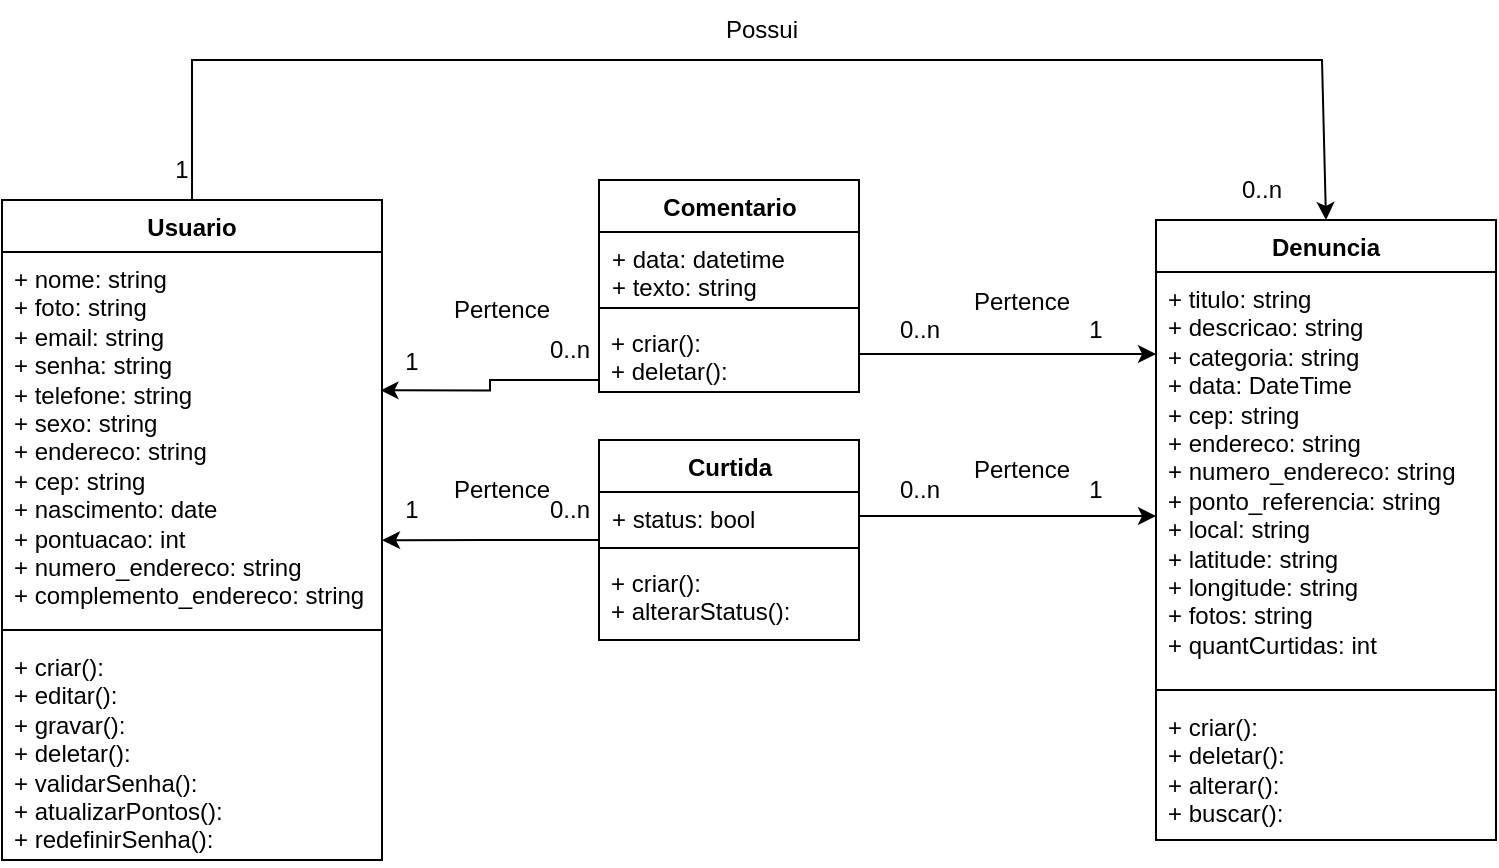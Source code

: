<mxfile version="24.7.10">
  <diagram name="Página-1" id="W2fYoFBv34-ngirz7-jS">
    <mxGraphModel dx="874" dy="460" grid="1" gridSize="10" guides="1" tooltips="1" connect="1" arrows="1" fold="1" page="1" pageScale="1" pageWidth="827" pageHeight="1169" math="0" shadow="0">
      <root>
        <mxCell id="0" />
        <mxCell id="1" parent="0" />
        <mxCell id="zbudu3bVPltrXmr59WI3-1" value="Usuario" style="swimlane;fontStyle=1;align=center;verticalAlign=top;childLayout=stackLayout;horizontal=1;startSize=26;horizontalStack=0;resizeParent=1;resizeParentMax=0;resizeLast=0;collapsible=1;marginBottom=0;whiteSpace=wrap;html=1;" vertex="1" parent="1">
          <mxGeometry x="40" y="140" width="190" height="330" as="geometry">
            <mxRectangle x="40" y="120" width="80" height="30" as="alternateBounds" />
          </mxGeometry>
        </mxCell>
        <mxCell id="zbudu3bVPltrXmr59WI3-2" value="&lt;span style=&quot;text-wrap: nowrap;&quot;&gt;+ nome: string&lt;/span&gt;&lt;br style=&quot;padding: 0px; margin: 0px; text-wrap: nowrap;&quot;&gt;&lt;span style=&quot;text-wrap: nowrap;&quot;&gt;+ foto: string&lt;/span&gt;&lt;br style=&quot;padding: 0px; margin: 0px; text-wrap: nowrap;&quot;&gt;&lt;span style=&quot;text-wrap: nowrap;&quot;&gt;+ email: string&lt;/span&gt;&lt;br style=&quot;padding: 0px; margin: 0px; text-wrap: nowrap;&quot;&gt;&lt;span style=&quot;text-wrap: nowrap;&quot;&gt;+ senha: string&lt;/span&gt;&lt;br style=&quot;padding: 0px; margin: 0px; text-wrap: nowrap;&quot;&gt;&lt;span style=&quot;text-wrap: nowrap;&quot;&gt;+ telefone: string&lt;/span&gt;&lt;br style=&quot;padding: 0px; margin: 0px; text-wrap: nowrap;&quot;&gt;&lt;span style=&quot;text-wrap: nowrap;&quot;&gt;+ sexo: string&lt;/span&gt;&lt;br style=&quot;padding: 0px; margin: 0px; text-wrap: nowrap;&quot;&gt;&lt;span style=&quot;text-wrap: nowrap;&quot;&gt;+ endereco: string&lt;/span&gt;&lt;br style=&quot;padding: 0px; margin: 0px; text-wrap: nowrap;&quot;&gt;&lt;span style=&quot;text-wrap: nowrap;&quot;&gt;+ cep: string&lt;/span&gt;&lt;br style=&quot;padding: 0px; margin: 0px; text-wrap: nowrap;&quot;&gt;&lt;span style=&quot;text-wrap: nowrap;&quot;&gt;+ nascimento: date&lt;/span&gt;&lt;br style=&quot;padding: 0px; margin: 0px; text-wrap: nowrap;&quot;&gt;&lt;span style=&quot;text-wrap: nowrap;&quot;&gt;+ pontuacao: int&lt;/span&gt;&lt;div&gt;&lt;span style=&quot;text-wrap: nowrap;&quot;&gt;+ numero_endereco: string&lt;/span&gt;&lt;span style=&quot;text-wrap: nowrap;&quot;&gt;&lt;br&gt;&lt;/span&gt;&lt;/div&gt;&lt;div&gt;&lt;span style=&quot;text-wrap: nowrap;&quot;&gt;+ complemento_endereco: string&lt;/span&gt;&lt;span style=&quot;text-wrap: nowrap;&quot;&gt;&lt;br&gt;&lt;/span&gt;&lt;/div&gt;" style="text;strokeColor=none;fillColor=none;align=left;verticalAlign=top;spacingLeft=4;spacingRight=4;overflow=hidden;rotatable=0;points=[[0,0.5],[1,0.5]];portConstraint=eastwest;whiteSpace=wrap;html=1;" vertex="1" parent="zbudu3bVPltrXmr59WI3-1">
          <mxGeometry y="26" width="190" height="184" as="geometry" />
        </mxCell>
        <mxCell id="zbudu3bVPltrXmr59WI3-3" value="" style="line;strokeWidth=1;fillColor=none;align=left;verticalAlign=middle;spacingTop=-1;spacingLeft=3;spacingRight=3;rotatable=0;labelPosition=right;points=[];portConstraint=eastwest;strokeColor=inherit;" vertex="1" parent="zbudu3bVPltrXmr59WI3-1">
          <mxGeometry y="210" width="190" height="10" as="geometry" />
        </mxCell>
        <mxCell id="zbudu3bVPltrXmr59WI3-4" value="&lt;span style=&quot;text-wrap: nowrap;&quot;&gt;+ criar():&lt;/span&gt;&lt;br style=&quot;padding: 0px; margin: 0px; text-wrap: nowrap;&quot;&gt;&lt;span style=&quot;text-wrap: nowrap;&quot;&gt;+ editar():&amp;nbsp;&lt;/span&gt;&lt;br style=&quot;padding: 0px; margin: 0px; text-wrap: nowrap;&quot;&gt;&lt;span style=&quot;text-wrap: nowrap;&quot;&gt;+ gravar():&lt;/span&gt;&lt;br style=&quot;padding: 0px; margin: 0px; text-wrap: nowrap;&quot;&gt;&lt;span style=&quot;text-wrap: nowrap;&quot;&gt;+ deletar():&amp;nbsp;&lt;/span&gt;&lt;br style=&quot;padding: 0px; margin: 0px; text-wrap: nowrap;&quot;&gt;&lt;span style=&quot;text-wrap: nowrap;&quot;&gt;+ validarSenha():&lt;/span&gt;&lt;br style=&quot;padding: 0px; margin: 0px; text-wrap: nowrap;&quot;&gt;&lt;span style=&quot;text-wrap: nowrap;&quot;&gt;+ atualizarPontos():&lt;/span&gt;&lt;br&gt;&lt;div&gt;&lt;span style=&quot;text-wrap: nowrap;&quot;&gt;+ redefinirSenha():&lt;/span&gt;&lt;span style=&quot;text-wrap: nowrap;&quot;&gt;&lt;br&gt;&lt;/span&gt;&lt;/div&gt;" style="text;strokeColor=none;fillColor=none;align=left;verticalAlign=top;spacingLeft=4;spacingRight=4;overflow=hidden;rotatable=0;points=[[0,0.5],[1,0.5]];portConstraint=eastwest;whiteSpace=wrap;html=1;" vertex="1" parent="zbudu3bVPltrXmr59WI3-1">
          <mxGeometry y="220" width="190" height="110" as="geometry" />
        </mxCell>
        <mxCell id="zbudu3bVPltrXmr59WI3-5" value="Denuncia" style="swimlane;fontStyle=1;align=center;verticalAlign=top;childLayout=stackLayout;horizontal=1;startSize=26;horizontalStack=0;resizeParent=1;resizeParentMax=0;resizeLast=0;collapsible=1;marginBottom=0;whiteSpace=wrap;html=1;" vertex="1" parent="1">
          <mxGeometry x="617" y="150" width="170" height="310" as="geometry" />
        </mxCell>
        <mxCell id="zbudu3bVPltrXmr59WI3-6" value="&lt;div&gt;&lt;span style=&quot;text-wrap: nowrap;&quot;&gt;+ titulo: string&lt;/span&gt;&lt;br style=&quot;padding: 0px; margin: 0px; text-wrap: nowrap;&quot;&gt;&lt;span style=&quot;text-wrap: nowrap;&quot;&gt;+ descricao: string&lt;/span&gt;&lt;br style=&quot;padding: 0px; margin: 0px; text-wrap: nowrap;&quot;&gt;&lt;span style=&quot;text-wrap: nowrap;&quot;&gt;+ categoria: string&lt;/span&gt;&lt;br style=&quot;padding: 0px; margin: 0px; text-wrap: nowrap;&quot;&gt;&lt;span style=&quot;text-wrap: nowrap;&quot;&gt;+ data: DateTime&lt;/span&gt;&lt;/div&gt;&lt;div&gt;+&amp;nbsp;&lt;span style=&quot;text-wrap: nowrap; background-color: initial;&quot;&gt;cep: string&lt;/span&gt;&lt;/div&gt;&lt;div&gt;&lt;span style=&quot;text-wrap: nowrap;&quot;&gt;+ endereco: string&lt;/span&gt;&lt;br style=&quot;text-wrap: nowrap;&quot;&gt;&lt;span style=&quot;text-wrap: nowrap;&quot;&gt;+ numero_endereco: string&lt;/span&gt;&lt;/div&gt;&lt;div&gt;&lt;span style=&quot;text-wrap: nowrap;&quot;&gt;+&amp;nbsp;&lt;/span&gt;&lt;span style=&quot;text-wrap: nowrap; background-color: initial;&quot;&gt;ponto_referencia: string&lt;/span&gt;&lt;div style=&quot;text-wrap: nowrap;&quot;&gt;&lt;/div&gt;&lt;span style=&quot;text-wrap: nowrap;&quot;&gt;+ local: string&lt;/span&gt;&lt;br style=&quot;padding: 0px; margin: 0px; text-wrap: nowrap;&quot;&gt;&lt;span style=&quot;text-wrap: nowrap;&quot;&gt;+ latitude: string&lt;/span&gt;&lt;br style=&quot;padding: 0px; margin: 0px; text-wrap: nowrap;&quot;&gt;&lt;span style=&quot;text-wrap: nowrap;&quot;&gt;+ longitude: string&lt;/span&gt;&lt;br style=&quot;padding: 0px; margin: 0px; text-wrap: nowrap;&quot;&gt;&lt;span style=&quot;text-wrap: nowrap;&quot;&gt;+ fotos: string&lt;/span&gt;&lt;br style=&quot;padding: 0px; margin: 0px; text-wrap: nowrap;&quot;&gt;&lt;span style=&quot;text-wrap: nowrap;&quot;&gt;+ quantCurtidas: int&lt;/span&gt;&lt;br&gt;&lt;/div&gt;" style="text;strokeColor=none;fillColor=none;align=left;verticalAlign=top;spacingLeft=4;spacingRight=4;overflow=hidden;rotatable=0;points=[[0,0.5],[1,0.5]];portConstraint=eastwest;whiteSpace=wrap;html=1;" vertex="1" parent="zbudu3bVPltrXmr59WI3-5">
          <mxGeometry y="26" width="170" height="204" as="geometry" />
        </mxCell>
        <mxCell id="zbudu3bVPltrXmr59WI3-7" value="" style="line;strokeWidth=1;fillColor=none;align=left;verticalAlign=middle;spacingTop=-1;spacingLeft=3;spacingRight=3;rotatable=0;labelPosition=right;points=[];portConstraint=eastwest;strokeColor=inherit;" vertex="1" parent="zbudu3bVPltrXmr59WI3-5">
          <mxGeometry y="230" width="170" height="10" as="geometry" />
        </mxCell>
        <mxCell id="zbudu3bVPltrXmr59WI3-8" value="+ criar():&amp;nbsp;&lt;br style=&quot;padding: 0px; margin: 0px;&quot;&gt;&lt;span style=&quot;&quot;&gt;+ deletar():&amp;nbsp;&lt;/span&gt;&lt;br style=&quot;padding: 0px; margin: 0px;&quot;&gt;+ alterar():&lt;br&gt;+ buscar():&lt;span style=&quot;&quot;&gt;&amp;nbsp;&lt;/span&gt;&lt;br style=&quot;padding: 0px; margin: 0px;&quot;&gt;" style="text;strokeColor=none;fillColor=none;align=left;verticalAlign=top;spacingLeft=4;spacingRight=4;overflow=hidden;rotatable=0;points=[[0,0.5],[1,0.5]];portConstraint=eastwest;whiteSpace=wrap;html=1;" vertex="1" parent="zbudu3bVPltrXmr59WI3-5">
          <mxGeometry y="240" width="170" height="70" as="geometry" />
        </mxCell>
        <mxCell id="zbudu3bVPltrXmr59WI3-9" value="Comentario" style="swimlane;fontStyle=1;align=center;verticalAlign=top;childLayout=stackLayout;horizontal=1;startSize=26;horizontalStack=0;resizeParent=1;resizeParentMax=0;resizeLast=0;collapsible=1;marginBottom=0;whiteSpace=wrap;html=1;" vertex="1" parent="1">
          <mxGeometry x="338.5" y="130" width="130" height="106" as="geometry" />
        </mxCell>
        <mxCell id="zbudu3bVPltrXmr59WI3-10" value="+ data: datetime&lt;br&gt;+ texto: string" style="text;strokeColor=none;fillColor=none;align=left;verticalAlign=top;spacingLeft=4;spacingRight=4;overflow=hidden;rotatable=0;points=[[0,0.5],[1,0.5]];portConstraint=eastwest;whiteSpace=wrap;html=1;" vertex="1" parent="zbudu3bVPltrXmr59WI3-9">
          <mxGeometry y="26" width="130" height="34" as="geometry" />
        </mxCell>
        <mxCell id="zbudu3bVPltrXmr59WI3-11" value="" style="line;strokeWidth=1;fillColor=none;align=left;verticalAlign=middle;spacingTop=-1;spacingLeft=3;spacingRight=3;rotatable=0;labelPosition=right;points=[];portConstraint=eastwest;strokeColor=inherit;" vertex="1" parent="zbudu3bVPltrXmr59WI3-9">
          <mxGeometry y="60" width="130" height="8" as="geometry" />
        </mxCell>
        <mxCell id="zbudu3bVPltrXmr59WI3-12" value="+ criar():&#xa;+ deletar(): " style="text;align=left;verticalAlign=top;spacingLeft=4;spacingRight=4;overflow=hidden;rotatable=0;points=[[0,0.5],[1,0.5]];portConstraint=eastwest;" vertex="1" parent="zbudu3bVPltrXmr59WI3-9">
          <mxGeometry y="68" width="130" height="38" as="geometry" />
        </mxCell>
        <mxCell id="zbudu3bVPltrXmr59WI3-13" value="1" style="text;html=1;align=center;verticalAlign=middle;whiteSpace=wrap;rounded=0;" vertex="1" parent="1">
          <mxGeometry x="557" y="190" width="60" height="30" as="geometry" />
        </mxCell>
        <mxCell id="zbudu3bVPltrXmr59WI3-14" value="0..n" style="text;html=1;align=center;verticalAlign=middle;whiteSpace=wrap;rounded=0;" vertex="1" parent="1">
          <mxGeometry x="468.5" y="190" width="60" height="30" as="geometry" />
        </mxCell>
        <mxCell id="zbudu3bVPltrXmr59WI3-15" value="Curtida" style="swimlane;fontStyle=1;align=center;verticalAlign=top;childLayout=stackLayout;horizontal=1;startSize=26;horizontalStack=0;resizeParent=1;resizeParentMax=0;resizeLast=0;collapsible=1;marginBottom=0;whiteSpace=wrap;html=1;" vertex="1" parent="1">
          <mxGeometry x="338.5" y="260" width="130" height="100" as="geometry">
            <mxRectangle x="318.5" y="230" width="80" height="30" as="alternateBounds" />
          </mxGeometry>
        </mxCell>
        <mxCell id="zbudu3bVPltrXmr59WI3-16" value="+ status: bool" style="text;strokeColor=none;fillColor=none;align=left;verticalAlign=top;spacingLeft=4;spacingRight=4;overflow=hidden;rotatable=0;points=[[0,0.5],[1,0.5]];portConstraint=eastwest;whiteSpace=wrap;html=1;" vertex="1" parent="zbudu3bVPltrXmr59WI3-15">
          <mxGeometry y="26" width="130" height="24" as="geometry" />
        </mxCell>
        <mxCell id="zbudu3bVPltrXmr59WI3-17" value="" style="line;strokeWidth=1;fillColor=none;align=left;verticalAlign=middle;spacingTop=-1;spacingLeft=3;spacingRight=3;rotatable=0;labelPosition=right;points=[];portConstraint=eastwest;strokeColor=inherit;" vertex="1" parent="zbudu3bVPltrXmr59WI3-15">
          <mxGeometry y="50" width="130" height="8" as="geometry" />
        </mxCell>
        <mxCell id="zbudu3bVPltrXmr59WI3-18" value="+ criar():&#xa;+ alterarStatus(): " style="text;align=left;verticalAlign=top;spacingLeft=4;spacingRight=4;overflow=hidden;rotatable=0;points=[[0,0.5],[1,0.5]];portConstraint=eastwest;" vertex="1" parent="zbudu3bVPltrXmr59WI3-15">
          <mxGeometry y="58" width="130" height="42" as="geometry" />
        </mxCell>
        <mxCell id="zbudu3bVPltrXmr59WI3-19" value="1" style="text;html=1;align=center;verticalAlign=middle;whiteSpace=wrap;rounded=0;" vertex="1" parent="1">
          <mxGeometry x="557" y="270" width="60" height="30" as="geometry" />
        </mxCell>
        <mxCell id="zbudu3bVPltrXmr59WI3-20" value="0..n" style="text;html=1;align=center;verticalAlign=middle;whiteSpace=wrap;rounded=0;" vertex="1" parent="1">
          <mxGeometry x="308.5" y="200" width="30" height="30" as="geometry" />
        </mxCell>
        <mxCell id="zbudu3bVPltrXmr59WI3-21" value="1" style="text;html=1;align=center;verticalAlign=middle;whiteSpace=wrap;rounded=0;" vertex="1" parent="1">
          <mxGeometry x="230" y="206" width="30" height="30" as="geometry" />
        </mxCell>
        <mxCell id="zbudu3bVPltrXmr59WI3-22" value="0..n" style="text;html=1;align=center;verticalAlign=middle;whiteSpace=wrap;rounded=0;" vertex="1" parent="1">
          <mxGeometry x="468.5" y="270" width="60" height="30" as="geometry" />
        </mxCell>
        <mxCell id="zbudu3bVPltrXmr59WI3-23" value="0..n" style="text;html=1;align=center;verticalAlign=middle;whiteSpace=wrap;rounded=0;" vertex="1" parent="1">
          <mxGeometry x="312.75" y="280" width="21.5" height="30" as="geometry" />
        </mxCell>
        <mxCell id="zbudu3bVPltrXmr59WI3-24" value="1" style="text;html=1;align=center;verticalAlign=middle;whiteSpace=wrap;rounded=0;" vertex="1" parent="1">
          <mxGeometry x="230" y="280" width="30" height="30" as="geometry" />
        </mxCell>
        <mxCell id="zbudu3bVPltrXmr59WI3-25" value="0..n" style="text;html=1;align=center;verticalAlign=middle;whiteSpace=wrap;rounded=0;" vertex="1" parent="1">
          <mxGeometry x="640" y="120" width="60" height="30" as="geometry" />
        </mxCell>
        <mxCell id="zbudu3bVPltrXmr59WI3-26" value="1" style="text;html=1;align=center;verticalAlign=middle;whiteSpace=wrap;rounded=0;" vertex="1" parent="1">
          <mxGeometry x="100" y="110" width="60" height="30" as="geometry" />
        </mxCell>
        <mxCell id="zbudu3bVPltrXmr59WI3-27" value="" style="endArrow=classic;endFill=1;endSize=6;html=1;rounded=0;entryX=0.5;entryY=0;entryDx=0;entryDy=0;exitX=0.5;exitY=0;exitDx=0;exitDy=0;" edge="1" parent="1" source="zbudu3bVPltrXmr59WI3-1" target="zbudu3bVPltrXmr59WI3-5">
          <mxGeometry width="160" relative="1" as="geometry">
            <mxPoint x="330" y="70" as="sourcePoint" />
            <mxPoint x="478" y="70" as="targetPoint" />
            <Array as="points">
              <mxPoint x="135" y="70" />
              <mxPoint x="700" y="70" />
            </Array>
          </mxGeometry>
        </mxCell>
        <mxCell id="zbudu3bVPltrXmr59WI3-28" value="Possui" style="text;html=1;align=center;verticalAlign=middle;whiteSpace=wrap;rounded=0;" vertex="1" parent="1">
          <mxGeometry x="390" y="40" width="60" height="30" as="geometry" />
        </mxCell>
        <mxCell id="zbudu3bVPltrXmr59WI3-29" value="Pertence" style="text;html=1;align=center;verticalAlign=middle;whiteSpace=wrap;rounded=0;" vertex="1" parent="1">
          <mxGeometry x="260" y="180" width="60" height="30" as="geometry" />
        </mxCell>
        <mxCell id="zbudu3bVPltrXmr59WI3-30" value="Pertence" style="text;html=1;align=center;verticalAlign=middle;whiteSpace=wrap;rounded=0;" vertex="1" parent="1">
          <mxGeometry x="260" y="270" width="60" height="30" as="geometry" />
        </mxCell>
        <mxCell id="zbudu3bVPltrXmr59WI3-31" value="Pertence" style="text;html=1;align=center;verticalAlign=middle;whiteSpace=wrap;rounded=0;" vertex="1" parent="1">
          <mxGeometry x="520" y="176" width="60" height="30" as="geometry" />
        </mxCell>
        <mxCell id="zbudu3bVPltrXmr59WI3-32" value="Pertence" style="text;html=1;align=center;verticalAlign=middle;whiteSpace=wrap;rounded=0;" vertex="1" parent="1">
          <mxGeometry x="520" y="260" width="60" height="30" as="geometry" />
        </mxCell>
        <mxCell id="zbudu3bVPltrXmr59WI3-33" style="edgeStyle=orthogonalEdgeStyle;rounded=0;orthogonalLoop=1;jettySize=auto;html=1;exitX=1;exitY=0.5;exitDx=0;exitDy=0;" edge="1" parent="1" source="zbudu3bVPltrXmr59WI3-16" target="zbudu3bVPltrXmr59WI3-5">
          <mxGeometry relative="1" as="geometry">
            <Array as="points">
              <mxPoint x="580" y="298" />
              <mxPoint x="580" y="298" />
            </Array>
          </mxGeometry>
        </mxCell>
        <mxCell id="zbudu3bVPltrXmr59WI3-34" style="edgeStyle=orthogonalEdgeStyle;rounded=0;orthogonalLoop=1;jettySize=auto;html=1;endArrow=classic;endFill=1;" edge="1" parent="1" source="zbudu3bVPltrXmr59WI3-12" target="zbudu3bVPltrXmr59WI3-5">
          <mxGeometry relative="1" as="geometry">
            <Array as="points">
              <mxPoint x="590" y="217" />
              <mxPoint x="590" y="217" />
            </Array>
          </mxGeometry>
        </mxCell>
        <mxCell id="zbudu3bVPltrXmr59WI3-35" style="edgeStyle=orthogonalEdgeStyle;rounded=0;orthogonalLoop=1;jettySize=auto;html=1;entryX=1;entryY=0.783;entryDx=0;entryDy=0;entryPerimeter=0;" edge="1" parent="1" source="zbudu3bVPltrXmr59WI3-15" target="zbudu3bVPltrXmr59WI3-2">
          <mxGeometry relative="1" as="geometry" />
        </mxCell>
        <mxCell id="zbudu3bVPltrXmr59WI3-36" style="edgeStyle=orthogonalEdgeStyle;rounded=0;orthogonalLoop=1;jettySize=auto;html=1;entryX=0.996;entryY=0.376;entryDx=0;entryDy=0;entryPerimeter=0;" edge="1" parent="1" source="zbudu3bVPltrXmr59WI3-9" target="zbudu3bVPltrXmr59WI3-2">
          <mxGeometry relative="1" as="geometry">
            <Array as="points">
              <mxPoint x="284" y="230" />
              <mxPoint x="284" y="235" />
            </Array>
          </mxGeometry>
        </mxCell>
      </root>
    </mxGraphModel>
  </diagram>
</mxfile>
